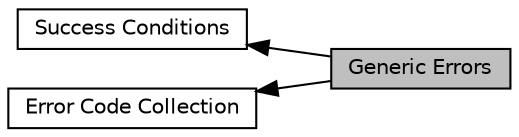 digraph "Generic Errors"
{
  edge [fontname="Helvetica",fontsize="10",labelfontname="Helvetica",labelfontsize="10"];
  node [fontname="Helvetica",fontsize="10",shape=record];
  rankdir=LR;
  Node2 [label="Success Conditions",height=0.2,width=0.4,color="black", fillcolor="white", style="filled",URL="$dd/d93/group__grp___success___err___code.html",tooltip="Return status that denote a sucessful operation. "];
  Node0 [label="Generic Errors",height=0.2,width=0.4,color="black", fillcolor="grey75", style="filled", fontcolor="black"];
  Node1 [label="Error Code Collection",height=0.2,width=0.4,color="black", fillcolor="white", style="filled",URL="$d9/d00/group__ph___error.html"];
  Node1->Node0 [shape=plaintext, dir="back", style="solid"];
  Node2->Node0 [shape=plaintext, dir="back", style="solid"];
}
